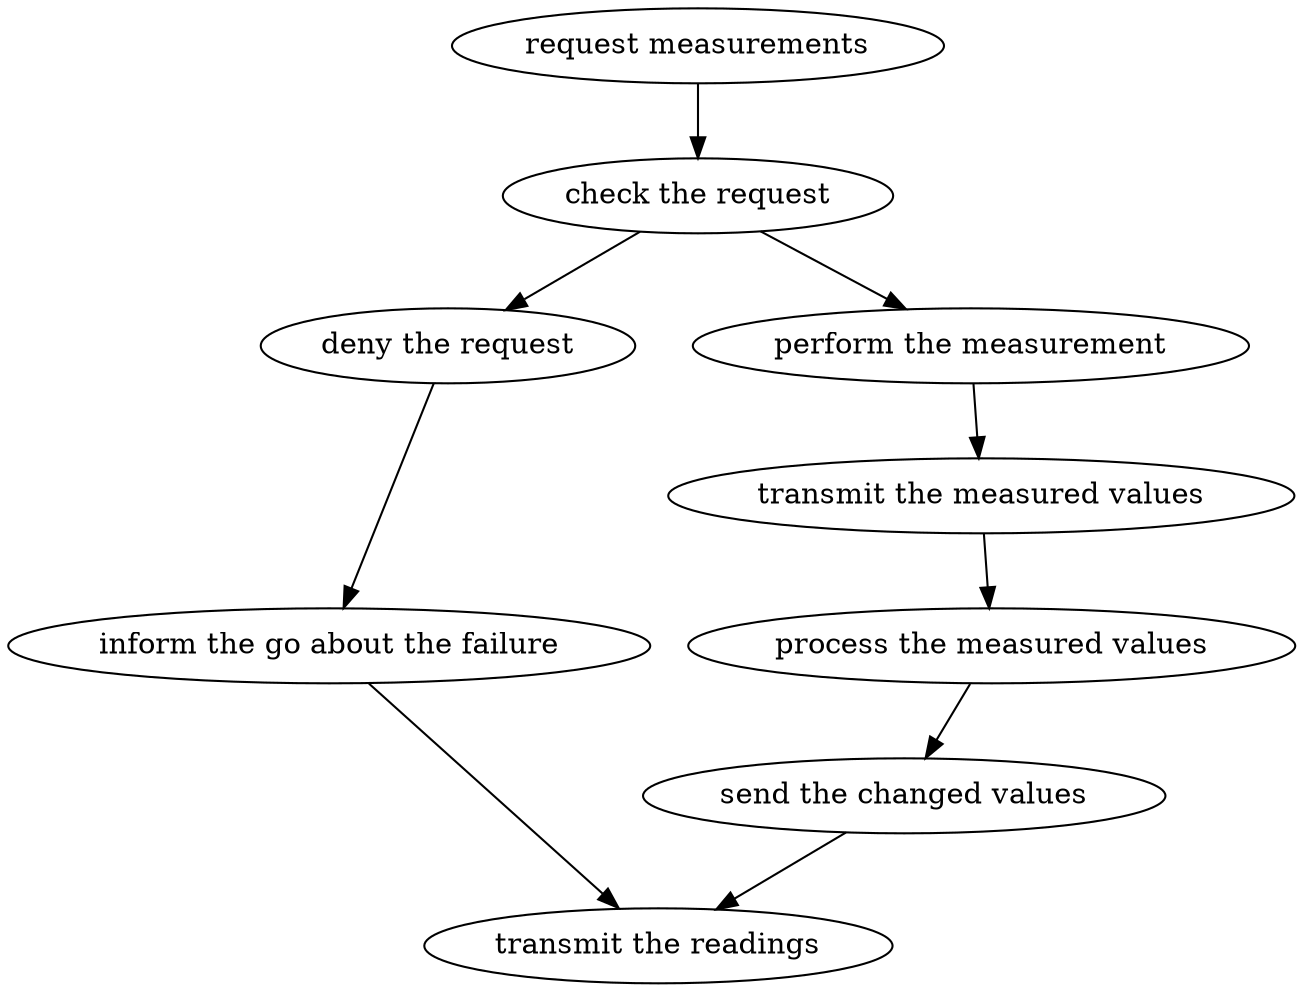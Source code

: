 strict digraph "doc-10.11" {
	graph [name="doc-10.11"];
	"request measurements"	[attrs="{'type': 'Activity', 'label': 'request measurements'}"];
	"check the request"	[attrs="{'type': 'Activity', 'label': 'check the request'}"];
	"request measurements" -> "check the request"	[attrs="{'type': 'flow', 'label': 'flow'}"];
	"deny the request"	[attrs="{'type': 'Activity', 'label': 'deny the request'}"];
	"check the request" -> "deny the request"	[attrs="{'type': 'flow', 'label': 'flow'}"];
	"perform the measurement"	[attrs="{'type': 'Activity', 'label': 'perform the measurement'}"];
	"check the request" -> "perform the measurement"	[attrs="{'type': 'flow', 'label': 'flow'}"];
	"inform the go about the failure"	[attrs="{'type': 'Activity', 'label': 'inform the go about the failure'}"];
	"deny the request" -> "inform the go about the failure"	[attrs="{'type': 'flow', 'label': 'flow'}"];
	"transmit the measured values"	[attrs="{'type': 'Activity', 'label': 'transmit the measured values'}"];
	"perform the measurement" -> "transmit the measured values"	[attrs="{'type': 'flow', 'label': 'flow'}"];
	"transmit the readings"	[attrs="{'type': 'Activity', 'label': 'transmit the readings'}"];
	"inform the go about the failure" -> "transmit the readings"	[attrs="{'type': 'flow', 'label': 'flow'}"];
	"process the measured values"	[attrs="{'type': 'Activity', 'label': 'process the measured values'}"];
	"transmit the measured values" -> "process the measured values"	[attrs="{'type': 'flow', 'label': 'flow'}"];
	"send the changed values"	[attrs="{'type': 'Activity', 'label': 'send the changed values'}"];
	"process the measured values" -> "send the changed values"	[attrs="{'type': 'flow', 'label': 'flow'}"];
	"send the changed values" -> "transmit the readings"	[attrs="{'type': 'flow', 'label': 'flow'}"];
}
